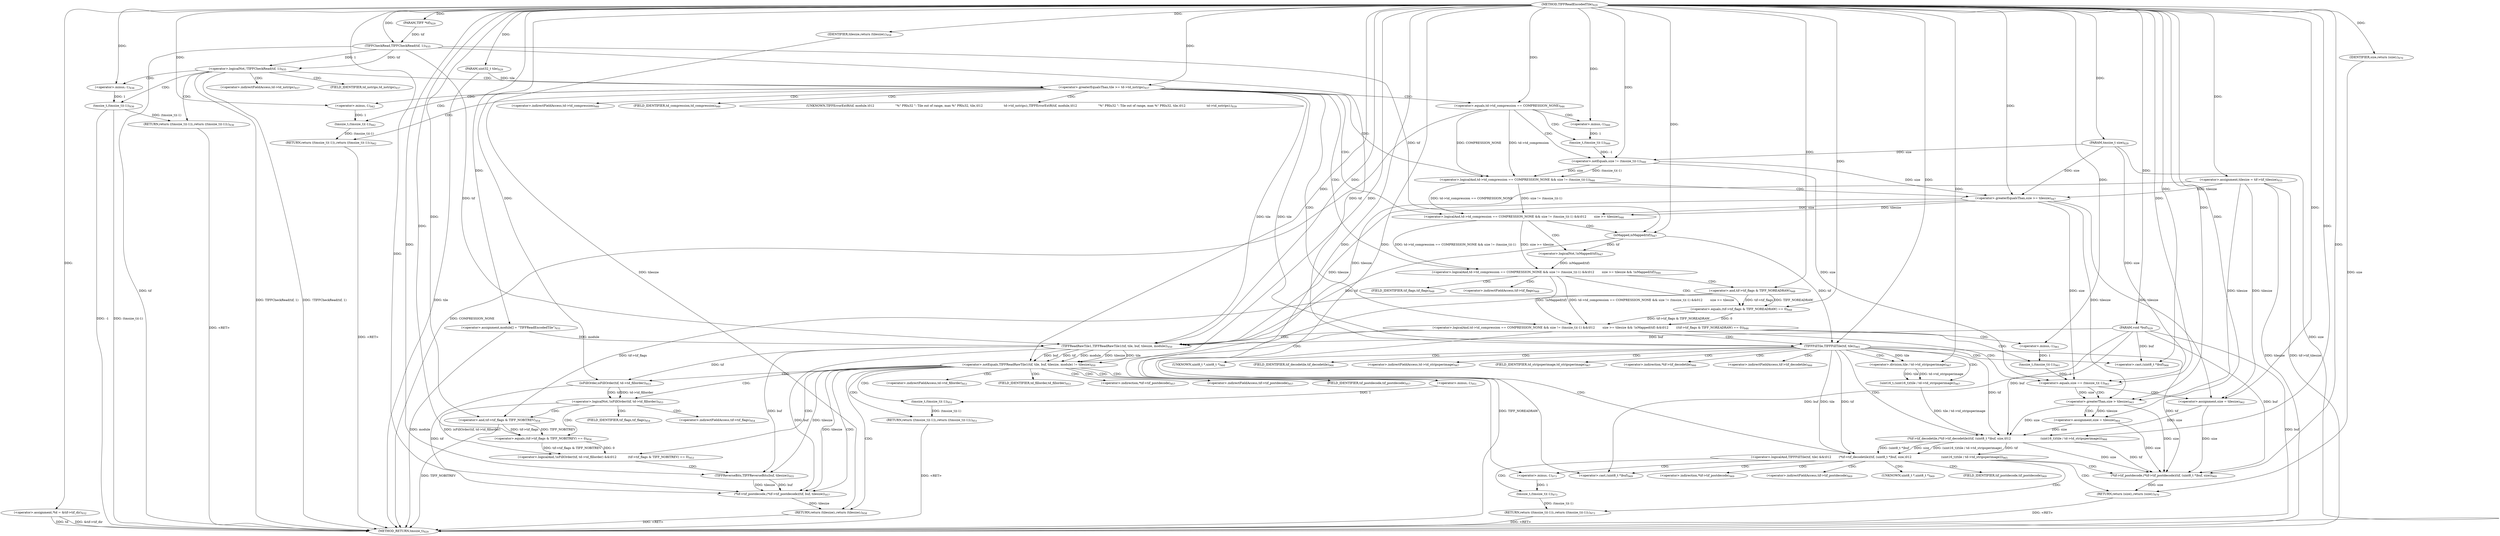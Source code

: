 digraph "TIFFReadEncodedTile" {  
"75968" [label = <(METHOD,TIFFReadEncodedTile)<SUB>929</SUB>> ]
"76145" [label = <(METHOD_RETURN,tmsize_t)<SUB>929</SUB>> ]
"75969" [label = <(PARAM,TIFF *tif)<SUB>929</SUB>> ]
"75970" [label = <(PARAM,uint32_t tile)<SUB>929</SUB>> ]
"75971" [label = <(PARAM,void *buf)<SUB>929</SUB>> ]
"75972" [label = <(PARAM,tmsize_t size)<SUB>929</SUB>> ]
"75975" [label = <(&lt;operator&gt;.assignment,module[] = &quot;TIFFReadEncodedTile&quot;)<SUB>931</SUB>> ]
"75979" [label = <(&lt;operator&gt;.assignment,*td = &amp;tif-&gt;tif_dir)<SUB>932</SUB>> ]
"75986" [label = <(&lt;operator&gt;.assignment,tilesize = tif-&gt;tif_tilesize)<SUB>933</SUB>> ]
"75992" [label = <(&lt;operator&gt;.logicalNot,!TIFFCheckRead(tif, 1))<SUB>935</SUB>> ]
"76002" [label = <(&lt;operator&gt;.greaterEqualsThan,tile &gt;= td-&gt;td_nstrips)<SUB>937</SUB>> ]
"76014" [label = <(&lt;operator&gt;.logicalAnd,td-&gt;td_compression == COMPRESSION_NONE &amp;&amp; size != (tmsize_t)(-1) &amp;&amp;\012        size &gt;= tilesize &amp;&amp; !isMapped(tif) &amp;&amp;\012        ((tif-&gt;tif_flags &amp; TIFF_NOREADRAW) == 0))<SUB>946</SUB>> ]
"76086" [label = <(&lt;operator&gt;.equals,size == (tmsize_t)(-1))<SUB>961</SUB>> ]
"76106" [label = <(&lt;operator&gt;.logicalAnd,TIFFFillTile(tif, tile) &amp;&amp;\012        (*tif-&gt;tif_decodetile)(tif, (uint8_t *)buf, size,\012                               (uint16_t)(tile / td-&gt;td_stripsperimage)))<SUB>965</SUB>> ]
"75997" [label = <(RETURN,return ((tmsize_t)(-1));,return ((tmsize_t)(-1));)<SUB>936</SUB>> ]
"76009" [label = <(RETURN,return ((tmsize_t)(-1));,return ((tmsize_t)(-1));)<SUB>942</SUB>> ]
"76075" [label = <(*tif-&gt;tif_postdecode,(*tif-&gt;tif_postdecode)(tif, buf, tilesize))<SUB>957</SUB>> ]
"76083" [label = <(RETURN,return (tilesize);,return (tilesize);)<SUB>958</SUB>> ]
"76092" [label = <(&lt;operator&gt;.assignment,size = tilesize)<SUB>962</SUB>> ]
"76127" [label = <(*tif-&gt;tif_postdecode,(*tif-&gt;tif_postdecode)(tif, (uint8_t *)buf, size))<SUB>969</SUB>> ]
"76137" [label = <(RETURN,return (size);,return (size);)<SUB>970</SUB>> ]
"75993" [label = <(TIFFCheckRead,TIFFCheckRead(tif, 1))<SUB>935</SUB>> ]
"75998" [label = <(tmsize_t,(tmsize_t)(-1))<SUB>936</SUB>> ]
"76010" [label = <(tmsize_t,(tmsize_t)(-1))<SUB>942</SUB>> ]
"76015" [label = <(&lt;operator&gt;.logicalAnd,td-&gt;td_compression == COMPRESSION_NONE &amp;&amp; size != (tmsize_t)(-1) &amp;&amp;\012        size &gt;= tilesize &amp;&amp; !isMapped(tif))<SUB>946</SUB>> ]
"76034" [label = <(&lt;operator&gt;.equals,(tif-&gt;tif_flags &amp; TIFF_NOREADRAW) == 0)<SUB>948</SUB>> ]
"76043" [label = <(&lt;operator&gt;.notEquals,TIFFReadRawTile1(tif, tile, buf, tilesize, module) != tilesize)<SUB>950</SUB>> ]
"76057" [label = <(&lt;operator&gt;.logicalAnd,!isFillOrder(tif, td-&gt;td_fillorder) &amp;&amp;\012            (tif-&gt;tif_flags &amp; TIFF_NOBITREV) == 0)<SUB>953</SUB>> ]
"76084" [label = <(IDENTIFIER,tilesize,return (tilesize);)<SUB>958</SUB>> ]
"76088" [label = <(tmsize_t,(tmsize_t)(-1))<SUB>961</SUB>> ]
"76107" [label = <(TIFFFillTile,TIFFFillTile(tif, tile))<SUB>965</SUB>> ]
"76110" [label = <(*tif-&gt;tif_decodetile,(*tif-&gt;tif_decodetile)(tif, (uint8_t *)buf, size,\012                               (uint16_t)(tile / td-&gt;td_stripsperimage)))<SUB>966</SUB>> ]
"76138" [label = <(IDENTIFIER,size,return (size);)<SUB>970</SUB>> ]
"76141" [label = <(RETURN,return ((tmsize_t)(-1));,return ((tmsize_t)(-1));)<SUB>973</SUB>> ]
"76016" [label = <(&lt;operator&gt;.logicalAnd,td-&gt;td_compression == COMPRESSION_NONE &amp;&amp; size != (tmsize_t)(-1) &amp;&amp;\012        size &gt;= tilesize)<SUB>946</SUB>> ]
"76031" [label = <(&lt;operator&gt;.logicalNot,!isMapped(tif))<SUB>947</SUB>> ]
"76035" [label = <(&lt;operator&gt;.and,tif-&gt;tif_flags &amp; TIFF_NOREADRAW)<SUB>948</SUB>> ]
"76052" [label = <(RETURN,return ((tmsize_t)(-1));,return ((tmsize_t)(-1));)<SUB>951</SUB>> ]
"76072" [label = <(TIFFReverseBits,TIFFReverseBits(buf, tilesize))<SUB>955</SUB>> ]
"76089" [label = <(&lt;operator&gt;.minus,-1)<SUB>961</SUB>> ]
"76098" [label = <(&lt;operator&gt;.greaterThan,size &gt; tilesize)<SUB>963</SUB>> ]
"76116" [label = <(&lt;operator&gt;.cast,(uint8_t *)buf)<SUB>966</SUB>> ]
"76120" [label = <(uint16_t,(uint16_t)(tile / td-&gt;td_stripsperimage))<SUB>967</SUB>> ]
"76133" [label = <(&lt;operator&gt;.cast,(uint8_t *)buf)<SUB>969</SUB>> ]
"76142" [label = <(tmsize_t,(tmsize_t)(-1))<SUB>973</SUB>> ]
"75999" [label = <(&lt;operator&gt;.minus,-1)<SUB>936</SUB>> ]
"76011" [label = <(&lt;operator&gt;.minus,-1)<SUB>942</SUB>> ]
"76017" [label = <(&lt;operator&gt;.logicalAnd,td-&gt;td_compression == COMPRESSION_NONE &amp;&amp; size != (tmsize_t)(-1))<SUB>946</SUB>> ]
"76028" [label = <(&lt;operator&gt;.greaterEqualsThan,size &gt;= tilesize)<SUB>947</SUB>> ]
"76032" [label = <(isMapped,isMapped(tif))<SUB>947</SUB>> ]
"76044" [label = <(TIFFReadRawTile1,TIFFReadRawTile1(tif, tile, buf, tilesize, module))<SUB>950</SUB>> ]
"76053" [label = <(tmsize_t,(tmsize_t)(-1))<SUB>951</SUB>> ]
"76058" [label = <(&lt;operator&gt;.logicalNot,!isFillOrder(tif, td-&gt;td_fillorder))<SUB>953</SUB>> ]
"76064" [label = <(&lt;operator&gt;.equals,(tif-&gt;tif_flags &amp; TIFF_NOBITREV) == 0)<SUB>954</SUB>> ]
"76102" [label = <(&lt;operator&gt;.assignment,size = tilesize)<SUB>964</SUB>> ]
"76121" [label = <(&lt;operator&gt;.division,tile / td-&gt;td_stripsperimage)<SUB>967</SUB>> ]
"76018" [label = <(&lt;operator&gt;.equals,td-&gt;td_compression == COMPRESSION_NONE)<SUB>946</SUB>> ]
"76023" [label = <(&lt;operator&gt;.notEquals,size != (tmsize_t)(-1))<SUB>946</SUB>> ]
"76059" [label = <(isFillOrder,isFillOrder(tif, td-&gt;td_fillorder))<SUB>953</SUB>> ]
"76065" [label = <(&lt;operator&gt;.and,tif-&gt;tif_flags &amp; TIFF_NOBITREV)<SUB>954</SUB>> ]
"76143" [label = <(&lt;operator&gt;.minus,-1)<SUB>973</SUB>> ]
"76025" [label = <(tmsize_t,(tmsize_t)(-1))<SUB>946</SUB>> ]
"76054" [label = <(&lt;operator&gt;.minus,-1)<SUB>951</SUB>> ]
"76026" [label = <(&lt;operator&gt;.minus,-1)<SUB>946</SUB>> ]
"76004" [label = <(&lt;operator&gt;.indirectFieldAccess,td-&gt;td_nstrips)<SUB>937</SUB>> ]
"76008" [label = <(UNKNOWN,TIFFErrorExtR(tif, module,\012                      &quot;%&quot; PRIu32 &quot;: Tile out of range, max %&quot; PRIu32, tile,\012                      td-&gt;td_nstrips);,TIFFErrorExtR(tif, module,\012                      &quot;%&quot; PRIu32 &quot;: Tile out of range, max %&quot; PRIu32, tile,\012                      td-&gt;td_nstrips);)<SUB>939</SUB>> ]
"76006" [label = <(FIELD_IDENTIFIER,td_nstrips,td_nstrips)<SUB>937</SUB>> ]
"76076" [label = <(&lt;operator&gt;.indirection,*tif-&gt;tif_postdecode)<SUB>957</SUB>> ]
"76111" [label = <(&lt;operator&gt;.indirection,*tif-&gt;tif_decodetile)<SUB>966</SUB>> ]
"76128" [label = <(&lt;operator&gt;.indirection,*tif-&gt;tif_postdecode)<SUB>969</SUB>> ]
"76036" [label = <(&lt;operator&gt;.indirectFieldAccess,tif-&gt;tif_flags)<SUB>948</SUB>> ]
"76077" [label = <(&lt;operator&gt;.indirectFieldAccess,tif-&gt;tif_postdecode)<SUB>957</SUB>> ]
"76112" [label = <(&lt;operator&gt;.indirectFieldAccess,tif-&gt;tif_decodetile)<SUB>966</SUB>> ]
"76117" [label = <(UNKNOWN,uint8_t *,uint8_t *)<SUB>966</SUB>> ]
"76129" [label = <(&lt;operator&gt;.indirectFieldAccess,tif-&gt;tif_postdecode)<SUB>969</SUB>> ]
"76134" [label = <(UNKNOWN,uint8_t *,uint8_t *)<SUB>969</SUB>> ]
"76038" [label = <(FIELD_IDENTIFIER,tif_flags,tif_flags)<SUB>948</SUB>> ]
"76079" [label = <(FIELD_IDENTIFIER,tif_postdecode,tif_postdecode)<SUB>957</SUB>> ]
"76114" [label = <(FIELD_IDENTIFIER,tif_decodetile,tif_decodetile)<SUB>966</SUB>> ]
"76123" [label = <(&lt;operator&gt;.indirectFieldAccess,td-&gt;td_stripsperimage)<SUB>967</SUB>> ]
"76131" [label = <(FIELD_IDENTIFIER,tif_postdecode,tif_postdecode)<SUB>969</SUB>> ]
"76019" [label = <(&lt;operator&gt;.indirectFieldAccess,td-&gt;td_compression)<SUB>946</SUB>> ]
"76061" [label = <(&lt;operator&gt;.indirectFieldAccess,td-&gt;td_fillorder)<SUB>953</SUB>> ]
"76066" [label = <(&lt;operator&gt;.indirectFieldAccess,tif-&gt;tif_flags)<SUB>954</SUB>> ]
"76125" [label = <(FIELD_IDENTIFIER,td_stripsperimage,td_stripsperimage)<SUB>967</SUB>> ]
"76021" [label = <(FIELD_IDENTIFIER,td_compression,td_compression)<SUB>946</SUB>> ]
"76063" [label = <(FIELD_IDENTIFIER,td_fillorder,td_fillorder)<SUB>953</SUB>> ]
"76068" [label = <(FIELD_IDENTIFIER,tif_flags,tif_flags)<SUB>954</SUB>> ]
  "76141" -> "76145"  [ label = "DDG: &lt;RET&gt;"] 
  "75997" -> "76145"  [ label = "DDG: &lt;RET&gt;"] 
  "76083" -> "76145"  [ label = "DDG: &lt;RET&gt;"] 
  "76009" -> "76145"  [ label = "DDG: &lt;RET&gt;"] 
  "76052" -> "76145"  [ label = "DDG: &lt;RET&gt;"] 
  "76137" -> "76145"  [ label = "DDG: &lt;RET&gt;"] 
  "75970" -> "76145"  [ label = "DDG: tile"] 
  "75971" -> "76145"  [ label = "DDG: buf"] 
  "75972" -> "76145"  [ label = "DDG: size"] 
  "75975" -> "76145"  [ label = "DDG: module"] 
  "75979" -> "76145"  [ label = "DDG: td"] 
  "75979" -> "76145"  [ label = "DDG: &amp;tif-&gt;tif_dir"] 
  "75986" -> "76145"  [ label = "DDG: tilesize"] 
  "75986" -> "76145"  [ label = "DDG: tif-&gt;tif_tilesize"] 
  "75993" -> "76145"  [ label = "DDG: tif"] 
  "75992" -> "76145"  [ label = "DDG: TIFFCheckRead(tif, 1)"] 
  "75992" -> "76145"  [ label = "DDG: !TIFFCheckRead(tif, 1)"] 
  "75998" -> "76145"  [ label = "DDG: -1"] 
  "75998" -> "76145"  [ label = "DDG: (tmsize_t)(-1)"] 
  "76035" -> "76145"  [ label = "DDG: TIFF_NOREADRAW"] 
  "76065" -> "76145"  [ label = "DDG: TIFF_NOBITREV"] 
  "76018" -> "76145"  [ label = "DDG: COMPRESSION_NONE"] 
  "75968" -> "75969"  [ label = "DDG: "] 
  "75968" -> "75970"  [ label = "DDG: "] 
  "75968" -> "75971"  [ label = "DDG: "] 
  "75968" -> "75972"  [ label = "DDG: "] 
  "75968" -> "75975"  [ label = "DDG: "] 
  "75968" -> "75979"  [ label = "DDG: "] 
  "75968" -> "75986"  [ label = "DDG: "] 
  "75993" -> "75992"  [ label = "DDG: tif"] 
  "75993" -> "75992"  [ label = "DDG: 1"] 
  "75998" -> "75997"  [ label = "DDG: (tmsize_t)(-1)"] 
  "75970" -> "76002"  [ label = "DDG: tile"] 
  "75968" -> "76002"  [ label = "DDG: "] 
  "76010" -> "76009"  [ label = "DDG: (tmsize_t)(-1)"] 
  "76015" -> "76014"  [ label = "DDG: td-&gt;td_compression == COMPRESSION_NONE &amp;&amp; size != (tmsize_t)(-1) &amp;&amp;\012        size &gt;= tilesize"] 
  "76015" -> "76014"  [ label = "DDG: !isMapped(tif)"] 
  "76034" -> "76014"  [ label = "DDG: tif-&gt;tif_flags &amp; TIFF_NOREADRAW"] 
  "76034" -> "76014"  [ label = "DDG: 0"] 
  "76084" -> "76083"  [ label = "DDG: tilesize"] 
  "76075" -> "76083"  [ label = "DDG: tilesize"] 
  "76023" -> "76086"  [ label = "DDG: size"] 
  "76028" -> "76086"  [ label = "DDG: size"] 
  "75972" -> "76086"  [ label = "DDG: size"] 
  "75968" -> "76086"  [ label = "DDG: "] 
  "76088" -> "76086"  [ label = "DDG: -1"] 
  "75986" -> "76092"  [ label = "DDG: tilesize"] 
  "76028" -> "76092"  [ label = "DDG: tilesize"] 
  "75968" -> "76092"  [ label = "DDG: "] 
  "76107" -> "76106"  [ label = "DDG: tif"] 
  "76107" -> "76106"  [ label = "DDG: tile"] 
  "76110" -> "76106"  [ label = "DDG: tif"] 
  "76110" -> "76106"  [ label = "DDG: (uint8_t *)buf"] 
  "76110" -> "76106"  [ label = "DDG: size"] 
  "76110" -> "76106"  [ label = "DDG: (uint16_t)(tile / td-&gt;td_stripsperimage)"] 
  "76138" -> "76137"  [ label = "DDG: size"] 
  "76127" -> "76137"  [ label = "DDG: size"] 
  "75969" -> "75993"  [ label = "DDG: tif"] 
  "75968" -> "75993"  [ label = "DDG: "] 
  "76016" -> "76015"  [ label = "DDG: td-&gt;td_compression == COMPRESSION_NONE &amp;&amp; size != (tmsize_t)(-1)"] 
  "76016" -> "76015"  [ label = "DDG: size &gt;= tilesize"] 
  "76031" -> "76015"  [ label = "DDG: isMapped(tif)"] 
  "76035" -> "76034"  [ label = "DDG: tif-&gt;tif_flags"] 
  "76035" -> "76034"  [ label = "DDG: TIFF_NOREADRAW"] 
  "75968" -> "76034"  [ label = "DDG: "] 
  "76059" -> "76075"  [ label = "DDG: tif"] 
  "75968" -> "76075"  [ label = "DDG: "] 
  "76044" -> "76075"  [ label = "DDG: buf"] 
  "76072" -> "76075"  [ label = "DDG: buf"] 
  "76043" -> "76075"  [ label = "DDG: tilesize"] 
  "76072" -> "76075"  [ label = "DDG: tilesize"] 
  "75968" -> "76084"  [ label = "DDG: "] 
  "76089" -> "76088"  [ label = "DDG: 1"] 
  "75993" -> "76107"  [ label = "DDG: tif"] 
  "76032" -> "76107"  [ label = "DDG: tif"] 
  "75968" -> "76107"  [ label = "DDG: "] 
  "76002" -> "76107"  [ label = "DDG: tile"] 
  "76107" -> "76110"  [ label = "DDG: tif"] 
  "75968" -> "76110"  [ label = "DDG: "] 
  "75971" -> "76110"  [ label = "DDG: buf"] 
  "76098" -> "76110"  [ label = "DDG: size"] 
  "76102" -> "76110"  [ label = "DDG: size"] 
  "76092" -> "76110"  [ label = "DDG: size"] 
  "76120" -> "76110"  [ label = "DDG: tile / td-&gt;td_stripsperimage"] 
  "76107" -> "76127"  [ label = "DDG: tif"] 
  "76110" -> "76127"  [ label = "DDG: tif"] 
  "75968" -> "76127"  [ label = "DDG: "] 
  "75971" -> "76127"  [ label = "DDG: buf"] 
  "76098" -> "76127"  [ label = "DDG: size"] 
  "76102" -> "76127"  [ label = "DDG: size"] 
  "76092" -> "76127"  [ label = "DDG: size"] 
  "76110" -> "76127"  [ label = "DDG: size"] 
  "75968" -> "76138"  [ label = "DDG: "] 
  "76142" -> "76141"  [ label = "DDG: (tmsize_t)(-1)"] 
  "75999" -> "75998"  [ label = "DDG: 1"] 
  "76011" -> "76010"  [ label = "DDG: 1"] 
  "76017" -> "76016"  [ label = "DDG: td-&gt;td_compression == COMPRESSION_NONE"] 
  "76017" -> "76016"  [ label = "DDG: size != (tmsize_t)(-1)"] 
  "76028" -> "76016"  [ label = "DDG: size"] 
  "76028" -> "76016"  [ label = "DDG: tilesize"] 
  "76032" -> "76031"  [ label = "DDG: tif"] 
  "75968" -> "76035"  [ label = "DDG: "] 
  "76044" -> "76043"  [ label = "DDG: tile"] 
  "76044" -> "76043"  [ label = "DDG: buf"] 
  "76044" -> "76043"  [ label = "DDG: tif"] 
  "76044" -> "76043"  [ label = "DDG: module"] 
  "76044" -> "76043"  [ label = "DDG: tilesize"] 
  "75968" -> "76043"  [ label = "DDG: "] 
  "76053" -> "76052"  [ label = "DDG: (tmsize_t)(-1)"] 
  "76058" -> "76057"  [ label = "DDG: isFillOrder(tif, td-&gt;td_fillorder)"] 
  "76064" -> "76057"  [ label = "DDG: tif-&gt;tif_flags &amp; TIFF_NOBITREV"] 
  "76064" -> "76057"  [ label = "DDG: 0"] 
  "75968" -> "76089"  [ label = "DDG: "] 
  "75971" -> "76116"  [ label = "DDG: buf"] 
  "75968" -> "76116"  [ label = "DDG: "] 
  "76121" -> "76120"  [ label = "DDG: tile"] 
  "76121" -> "76120"  [ label = "DDG: td-&gt;td_stripsperimage"] 
  "75971" -> "76133"  [ label = "DDG: buf"] 
  "75968" -> "76133"  [ label = "DDG: "] 
  "75968" -> "75999"  [ label = "DDG: "] 
  "75968" -> "76011"  [ label = "DDG: "] 
  "76018" -> "76017"  [ label = "DDG: td-&gt;td_compression"] 
  "76018" -> "76017"  [ label = "DDG: COMPRESSION_NONE"] 
  "76023" -> "76017"  [ label = "DDG: size"] 
  "76023" -> "76017"  [ label = "DDG: (tmsize_t)(-1)"] 
  "76023" -> "76028"  [ label = "DDG: size"] 
  "75972" -> "76028"  [ label = "DDG: size"] 
  "75968" -> "76028"  [ label = "DDG: "] 
  "75986" -> "76028"  [ label = "DDG: tilesize"] 
  "75993" -> "76032"  [ label = "DDG: tif"] 
  "75968" -> "76032"  [ label = "DDG: "] 
  "75993" -> "76044"  [ label = "DDG: tif"] 
  "76032" -> "76044"  [ label = "DDG: tif"] 
  "75968" -> "76044"  [ label = "DDG: "] 
  "76002" -> "76044"  [ label = "DDG: tile"] 
  "75971" -> "76044"  [ label = "DDG: buf"] 
  "75986" -> "76044"  [ label = "DDG: tilesize"] 
  "76028" -> "76044"  [ label = "DDG: tilesize"] 
  "75975" -> "76044"  [ label = "DDG: module"] 
  "76059" -> "76058"  [ label = "DDG: tif"] 
  "76059" -> "76058"  [ label = "DDG: td-&gt;td_fillorder"] 
  "76065" -> "76064"  [ label = "DDG: tif-&gt;tif_flags"] 
  "76065" -> "76064"  [ label = "DDG: TIFF_NOBITREV"] 
  "75968" -> "76064"  [ label = "DDG: "] 
  "76044" -> "76072"  [ label = "DDG: buf"] 
  "75968" -> "76072"  [ label = "DDG: "] 
  "76043" -> "76072"  [ label = "DDG: tilesize"] 
  "76086" -> "76098"  [ label = "DDG: size"] 
  "75968" -> "76098"  [ label = "DDG: "] 
  "75986" -> "76098"  [ label = "DDG: tilesize"] 
  "76028" -> "76098"  [ label = "DDG: tilesize"] 
  "76098" -> "76102"  [ label = "DDG: tilesize"] 
  "75968" -> "76102"  [ label = "DDG: "] 
  "76107" -> "76121"  [ label = "DDG: tile"] 
  "75968" -> "76121"  [ label = "DDG: "] 
  "76143" -> "76142"  [ label = "DDG: 1"] 
  "75968" -> "76018"  [ label = "DDG: "] 
  "75972" -> "76023"  [ label = "DDG: size"] 
  "75968" -> "76023"  [ label = "DDG: "] 
  "76025" -> "76023"  [ label = "DDG: -1"] 
  "76054" -> "76053"  [ label = "DDG: 1"] 
  "76044" -> "76059"  [ label = "DDG: tif"] 
  "75968" -> "76059"  [ label = "DDG: "] 
  "76035" -> "76065"  [ label = "DDG: tif-&gt;tif_flags"] 
  "75968" -> "76065"  [ label = "DDG: "] 
  "75968" -> "76143"  [ label = "DDG: "] 
  "76026" -> "76025"  [ label = "DDG: 1"] 
  "75968" -> "76054"  [ label = "DDG: "] 
  "75968" -> "76026"  [ label = "DDG: "] 
  "75992" -> "76004"  [ label = "CDG: "] 
  "75992" -> "75997"  [ label = "CDG: "] 
  "75992" -> "75999"  [ label = "CDG: "] 
  "75992" -> "76006"  [ label = "CDG: "] 
  "75992" -> "75998"  [ label = "CDG: "] 
  "75992" -> "76002"  [ label = "CDG: "] 
  "76002" -> "76019"  [ label = "CDG: "] 
  "76002" -> "76021"  [ label = "CDG: "] 
  "76002" -> "76014"  [ label = "CDG: "] 
  "76002" -> "76018"  [ label = "CDG: "] 
  "76002" -> "76010"  [ label = "CDG: "] 
  "76002" -> "76009"  [ label = "CDG: "] 
  "76002" -> "76015"  [ label = "CDG: "] 
  "76002" -> "76017"  [ label = "CDG: "] 
  "76002" -> "76008"  [ label = "CDG: "] 
  "76002" -> "76011"  [ label = "CDG: "] 
  "76002" -> "76016"  [ label = "CDG: "] 
  "76014" -> "76088"  [ label = "CDG: "] 
  "76014" -> "76086"  [ label = "CDG: "] 
  "76014" -> "76106"  [ label = "CDG: "] 
  "76014" -> "76044"  [ label = "CDG: "] 
  "76014" -> "76089"  [ label = "CDG: "] 
  "76014" -> "76107"  [ label = "CDG: "] 
  "76014" -> "76043"  [ label = "CDG: "] 
  "76086" -> "76098"  [ label = "CDG: "] 
  "76086" -> "76092"  [ label = "CDG: "] 
  "76106" -> "76128"  [ label = "CDG: "] 
  "76106" -> "76142"  [ label = "CDG: "] 
  "76106" -> "76129"  [ label = "CDG: "] 
  "76106" -> "76131"  [ label = "CDG: "] 
  "76106" -> "76141"  [ label = "CDG: "] 
  "76106" -> "76127"  [ label = "CDG: "] 
  "76106" -> "76143"  [ label = "CDG: "] 
  "76106" -> "76134"  [ label = "CDG: "] 
  "76106" -> "76137"  [ label = "CDG: "] 
  "76106" -> "76133"  [ label = "CDG: "] 
  "76015" -> "76036"  [ label = "CDG: "] 
  "76015" -> "76034"  [ label = "CDG: "] 
  "76015" -> "76035"  [ label = "CDG: "] 
  "76015" -> "76038"  [ label = "CDG: "] 
  "76107" -> "76121"  [ label = "CDG: "] 
  "76107" -> "76123"  [ label = "CDG: "] 
  "76107" -> "76112"  [ label = "CDG: "] 
  "76107" -> "76114"  [ label = "CDG: "] 
  "76107" -> "76125"  [ label = "CDG: "] 
  "76107" -> "76111"  [ label = "CDG: "] 
  "76107" -> "76117"  [ label = "CDG: "] 
  "76107" -> "76116"  [ label = "CDG: "] 
  "76107" -> "76120"  [ label = "CDG: "] 
  "76107" -> "76110"  [ label = "CDG: "] 
  "76016" -> "76032"  [ label = "CDG: "] 
  "76016" -> "76031"  [ label = "CDG: "] 
  "76043" -> "76054"  [ label = "CDG: "] 
  "76043" -> "76061"  [ label = "CDG: "] 
  "76043" -> "76053"  [ label = "CDG: "] 
  "76043" -> "76052"  [ label = "CDG: "] 
  "76043" -> "76063"  [ label = "CDG: "] 
  "76043" -> "76077"  [ label = "CDG: "] 
  "76043" -> "76075"  [ label = "CDG: "] 
  "76043" -> "76083"  [ label = "CDG: "] 
  "76043" -> "76057"  [ label = "CDG: "] 
  "76043" -> "76076"  [ label = "CDG: "] 
  "76043" -> "76059"  [ label = "CDG: "] 
  "76043" -> "76079"  [ label = "CDG: "] 
  "76043" -> "76058"  [ label = "CDG: "] 
  "76057" -> "76072"  [ label = "CDG: "] 
  "76017" -> "76028"  [ label = "CDG: "] 
  "76058" -> "76068"  [ label = "CDG: "] 
  "76058" -> "76065"  [ label = "CDG: "] 
  "76058" -> "76066"  [ label = "CDG: "] 
  "76058" -> "76064"  [ label = "CDG: "] 
  "76098" -> "76102"  [ label = "CDG: "] 
  "76018" -> "76025"  [ label = "CDG: "] 
  "76018" -> "76023"  [ label = "CDG: "] 
  "76018" -> "76026"  [ label = "CDG: "] 
}
